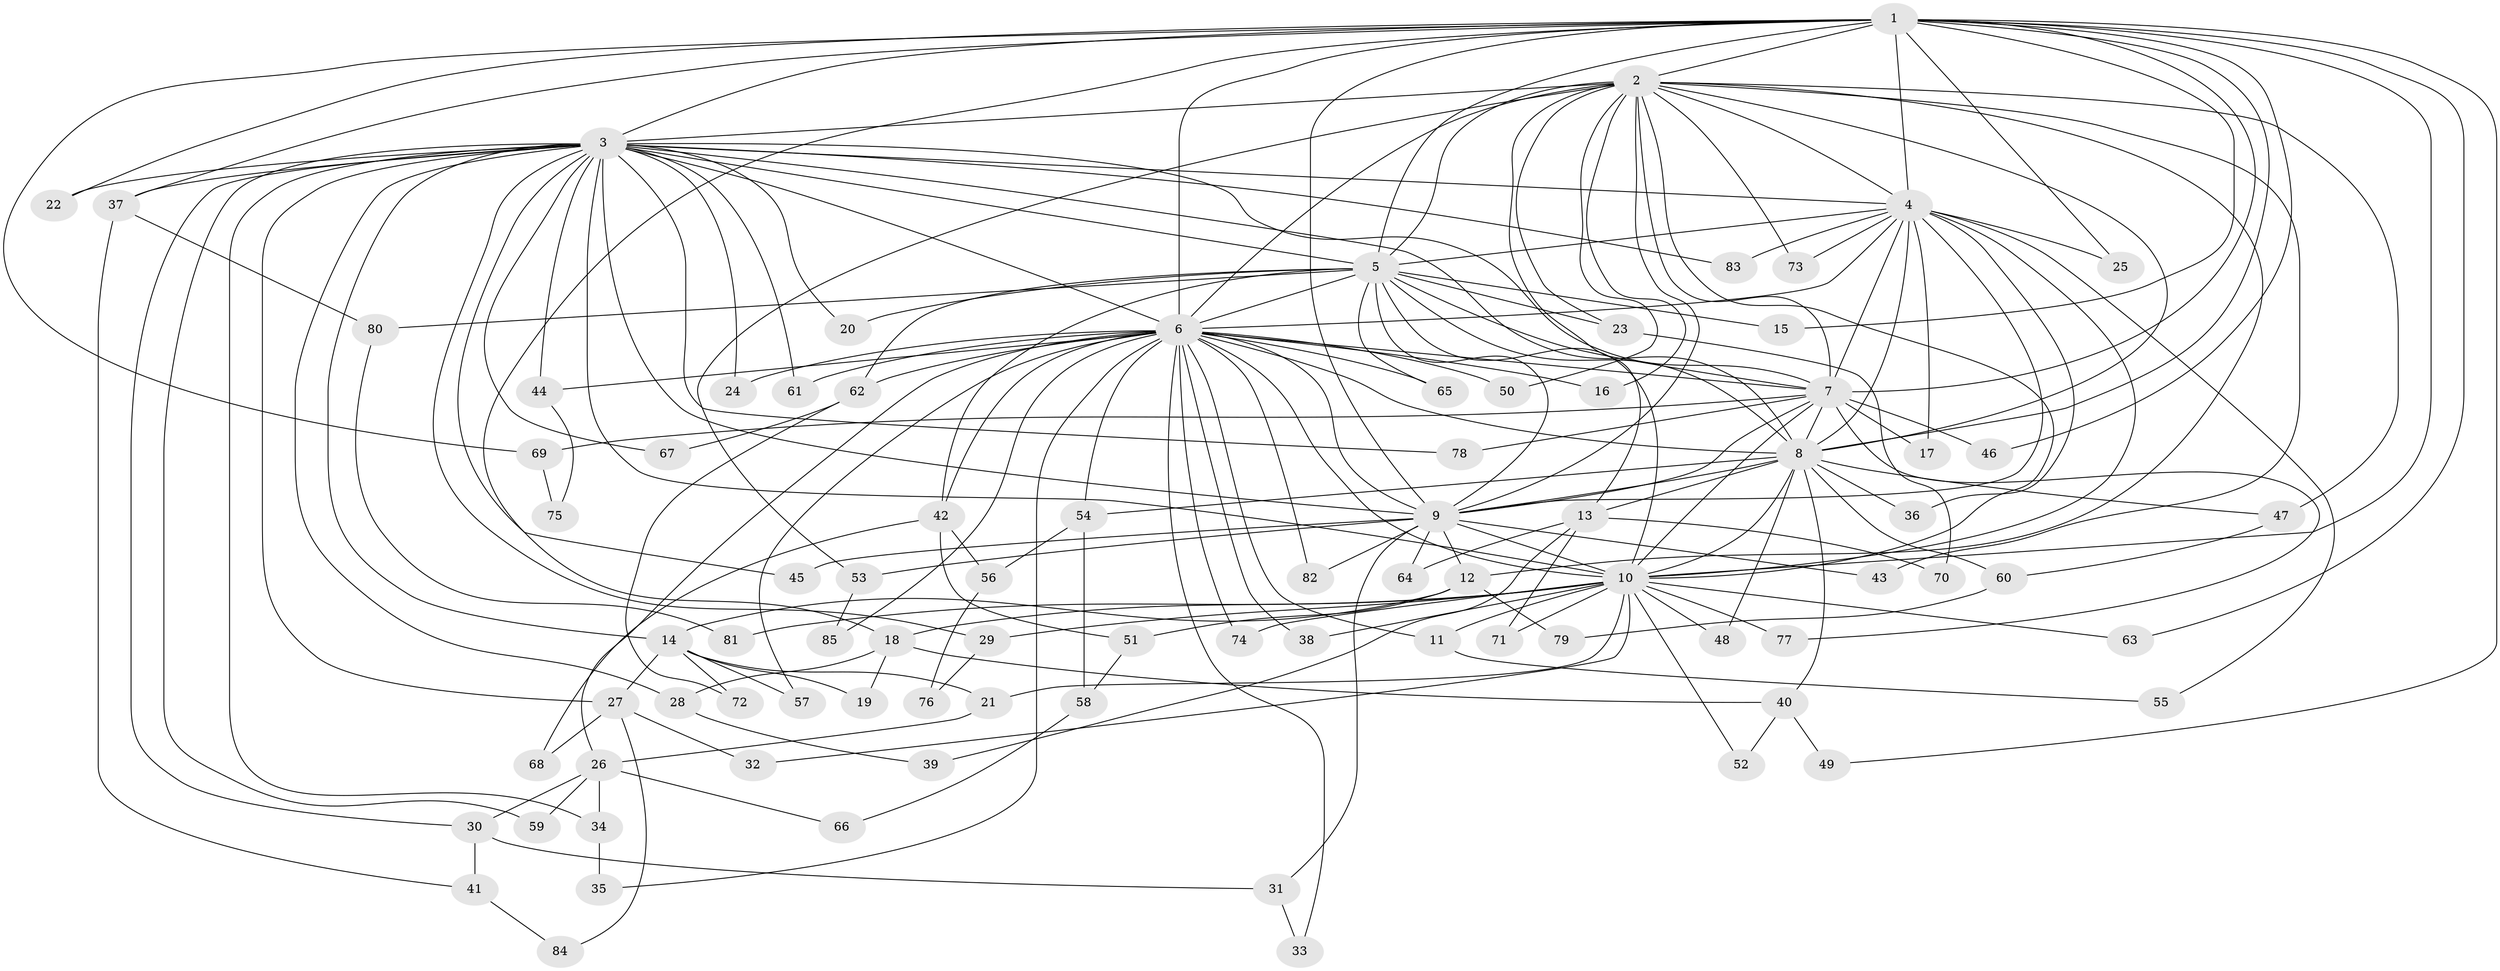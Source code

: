 // Generated by graph-tools (version 1.1) at 2025/49/03/09/25 03:49:44]
// undirected, 85 vertices, 195 edges
graph export_dot {
graph [start="1"]
  node [color=gray90,style=filled];
  1;
  2;
  3;
  4;
  5;
  6;
  7;
  8;
  9;
  10;
  11;
  12;
  13;
  14;
  15;
  16;
  17;
  18;
  19;
  20;
  21;
  22;
  23;
  24;
  25;
  26;
  27;
  28;
  29;
  30;
  31;
  32;
  33;
  34;
  35;
  36;
  37;
  38;
  39;
  40;
  41;
  42;
  43;
  44;
  45;
  46;
  47;
  48;
  49;
  50;
  51;
  52;
  53;
  54;
  55;
  56;
  57;
  58;
  59;
  60;
  61;
  62;
  63;
  64;
  65;
  66;
  67;
  68;
  69;
  70;
  71;
  72;
  73;
  74;
  75;
  76;
  77;
  78;
  79;
  80;
  81;
  82;
  83;
  84;
  85;
  1 -- 2;
  1 -- 3;
  1 -- 4;
  1 -- 5;
  1 -- 6;
  1 -- 7;
  1 -- 8;
  1 -- 9;
  1 -- 10;
  1 -- 15;
  1 -- 18;
  1 -- 22;
  1 -- 25;
  1 -- 37;
  1 -- 46;
  1 -- 49;
  1 -- 63;
  1 -- 69;
  2 -- 3;
  2 -- 4;
  2 -- 5;
  2 -- 6;
  2 -- 7;
  2 -- 8;
  2 -- 9;
  2 -- 10;
  2 -- 12;
  2 -- 13;
  2 -- 16;
  2 -- 23;
  2 -- 43;
  2 -- 47;
  2 -- 50;
  2 -- 53;
  2 -- 73;
  3 -- 4;
  3 -- 5;
  3 -- 6;
  3 -- 7;
  3 -- 8;
  3 -- 9;
  3 -- 10;
  3 -- 14;
  3 -- 20;
  3 -- 22;
  3 -- 24;
  3 -- 27;
  3 -- 28;
  3 -- 29;
  3 -- 30;
  3 -- 34;
  3 -- 37;
  3 -- 44;
  3 -- 45;
  3 -- 59;
  3 -- 61;
  3 -- 67;
  3 -- 78;
  3 -- 83;
  4 -- 5;
  4 -- 6;
  4 -- 7;
  4 -- 8;
  4 -- 9;
  4 -- 10;
  4 -- 17;
  4 -- 25;
  4 -- 36;
  4 -- 55;
  4 -- 73;
  4 -- 83;
  5 -- 6;
  5 -- 7;
  5 -- 8;
  5 -- 9;
  5 -- 10;
  5 -- 15;
  5 -- 20;
  5 -- 23;
  5 -- 42;
  5 -- 62;
  5 -- 65;
  5 -- 80;
  6 -- 7;
  6 -- 8;
  6 -- 9;
  6 -- 10;
  6 -- 11;
  6 -- 16;
  6 -- 24;
  6 -- 26;
  6 -- 33;
  6 -- 35;
  6 -- 38;
  6 -- 42;
  6 -- 44;
  6 -- 50;
  6 -- 54;
  6 -- 57;
  6 -- 61;
  6 -- 62;
  6 -- 65;
  6 -- 74;
  6 -- 82;
  6 -- 85;
  7 -- 8;
  7 -- 9;
  7 -- 10;
  7 -- 17;
  7 -- 46;
  7 -- 69;
  7 -- 77;
  7 -- 78;
  8 -- 9;
  8 -- 10;
  8 -- 13;
  8 -- 36;
  8 -- 40;
  8 -- 47;
  8 -- 48;
  8 -- 54;
  8 -- 60;
  9 -- 10;
  9 -- 12;
  9 -- 31;
  9 -- 43;
  9 -- 45;
  9 -- 53;
  9 -- 64;
  9 -- 82;
  10 -- 11;
  10 -- 18;
  10 -- 21;
  10 -- 29;
  10 -- 32;
  10 -- 38;
  10 -- 48;
  10 -- 52;
  10 -- 63;
  10 -- 71;
  10 -- 74;
  10 -- 77;
  10 -- 81;
  11 -- 55;
  12 -- 14;
  12 -- 51;
  12 -- 79;
  13 -- 39;
  13 -- 64;
  13 -- 70;
  13 -- 71;
  14 -- 19;
  14 -- 21;
  14 -- 27;
  14 -- 57;
  14 -- 72;
  18 -- 19;
  18 -- 28;
  18 -- 40;
  21 -- 26;
  23 -- 70;
  26 -- 30;
  26 -- 34;
  26 -- 59;
  26 -- 66;
  27 -- 32;
  27 -- 68;
  27 -- 84;
  28 -- 39;
  29 -- 76;
  30 -- 31;
  30 -- 41;
  31 -- 33;
  34 -- 35;
  37 -- 41;
  37 -- 80;
  40 -- 49;
  40 -- 52;
  41 -- 84;
  42 -- 51;
  42 -- 56;
  42 -- 68;
  44 -- 75;
  47 -- 60;
  51 -- 58;
  53 -- 85;
  54 -- 56;
  54 -- 58;
  56 -- 76;
  58 -- 66;
  60 -- 79;
  62 -- 67;
  62 -- 72;
  69 -- 75;
  80 -- 81;
}
